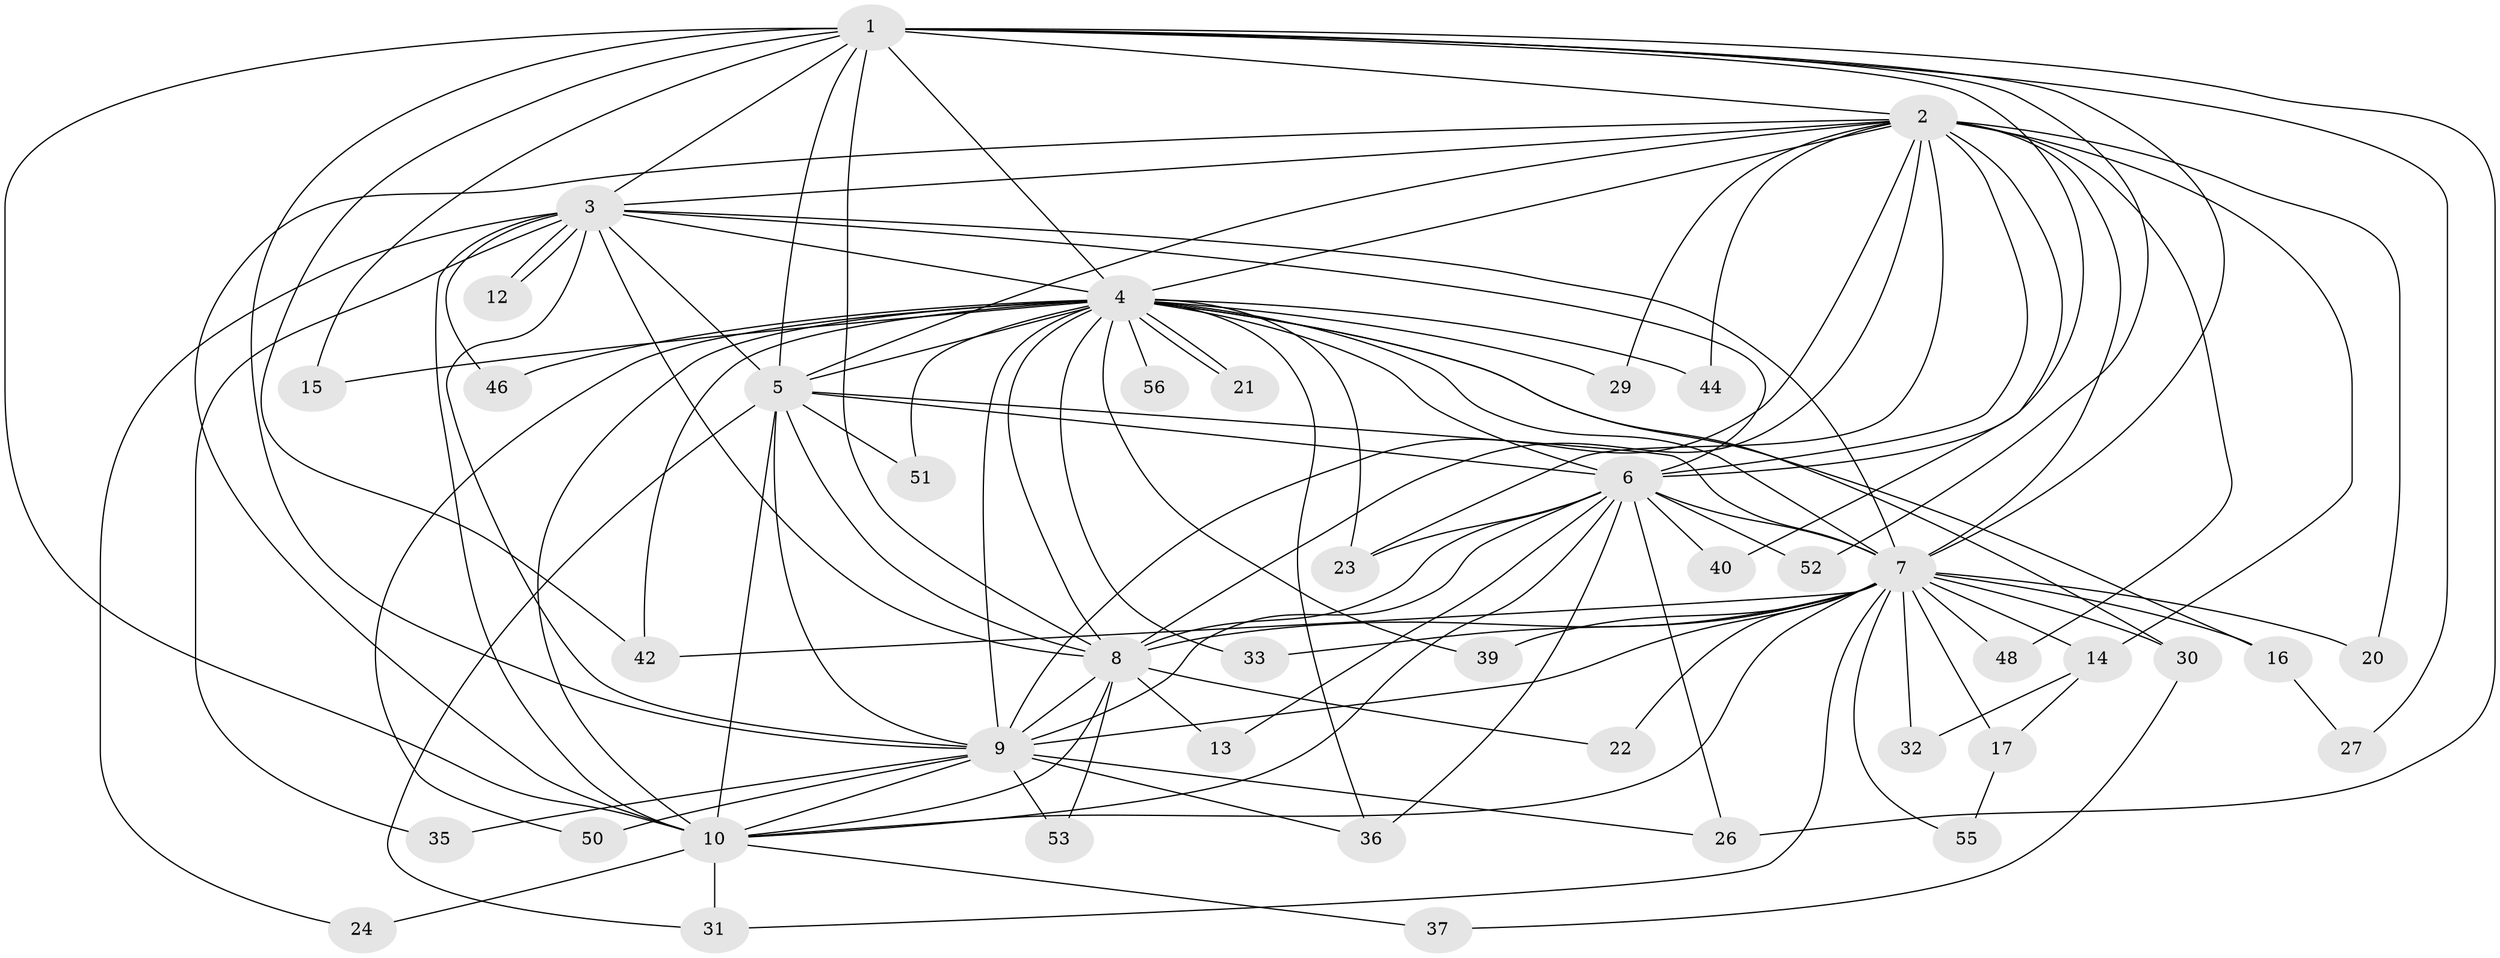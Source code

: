// Generated by graph-tools (version 1.1) at 2025/51/02/27/25 19:51:50]
// undirected, 43 vertices, 115 edges
graph export_dot {
graph [start="1"]
  node [color=gray90,style=filled];
  1 [super="+49"];
  2 [super="+43"];
  3 [super="+45"];
  4 [super="+11"];
  5 [super="+25"];
  6 [super="+18"];
  7 [super="+47"];
  8 [super="+19"];
  9 [super="+38"];
  10 [super="+34"];
  12;
  13;
  14;
  15;
  16;
  17;
  20;
  21;
  22 [super="+28"];
  23 [super="+41"];
  24;
  26 [super="+54"];
  27;
  29;
  30;
  31;
  32;
  33;
  35;
  36;
  37;
  39;
  40;
  42;
  44;
  46;
  48;
  50;
  51;
  52;
  53;
  55;
  56;
  1 -- 2;
  1 -- 3;
  1 -- 4;
  1 -- 5;
  1 -- 6;
  1 -- 7;
  1 -- 8;
  1 -- 9;
  1 -- 10;
  1 -- 15;
  1 -- 27;
  1 -- 42;
  1 -- 52;
  1 -- 26;
  2 -- 3;
  2 -- 4;
  2 -- 5;
  2 -- 6 [weight=2];
  2 -- 7;
  2 -- 8;
  2 -- 9;
  2 -- 10;
  2 -- 14;
  2 -- 20;
  2 -- 29;
  2 -- 40;
  2 -- 44;
  2 -- 48;
  2 -- 23 [weight=2];
  3 -- 4;
  3 -- 5;
  3 -- 6;
  3 -- 7;
  3 -- 8;
  3 -- 9;
  3 -- 10;
  3 -- 12;
  3 -- 12;
  3 -- 24;
  3 -- 35;
  3 -- 46;
  4 -- 5 [weight=2];
  4 -- 6;
  4 -- 7 [weight=2];
  4 -- 8;
  4 -- 9;
  4 -- 10;
  4 -- 15;
  4 -- 16;
  4 -- 21;
  4 -- 21;
  4 -- 23;
  4 -- 33;
  4 -- 36;
  4 -- 39;
  4 -- 42;
  4 -- 44;
  4 -- 46;
  4 -- 51;
  4 -- 56 [weight=2];
  4 -- 50;
  4 -- 29;
  4 -- 30;
  5 -- 6;
  5 -- 7 [weight=2];
  5 -- 8;
  5 -- 9;
  5 -- 10;
  5 -- 31;
  5 -- 51;
  6 -- 7;
  6 -- 8;
  6 -- 9;
  6 -- 10;
  6 -- 13;
  6 -- 23;
  6 -- 26;
  6 -- 36;
  6 -- 40;
  6 -- 52;
  7 -- 8;
  7 -- 9;
  7 -- 10;
  7 -- 14;
  7 -- 16;
  7 -- 17;
  7 -- 20;
  7 -- 22;
  7 -- 30;
  7 -- 31;
  7 -- 32;
  7 -- 33;
  7 -- 39;
  7 -- 42;
  7 -- 48;
  7 -- 55;
  8 -- 9 [weight=2];
  8 -- 10;
  8 -- 13;
  8 -- 22 [weight=2];
  8 -- 53;
  9 -- 10;
  9 -- 26;
  9 -- 35;
  9 -- 50;
  9 -- 53;
  9 -- 36;
  10 -- 24;
  10 -- 37;
  10 -- 31;
  14 -- 17;
  14 -- 32;
  16 -- 27;
  17 -- 55;
  30 -- 37;
}
